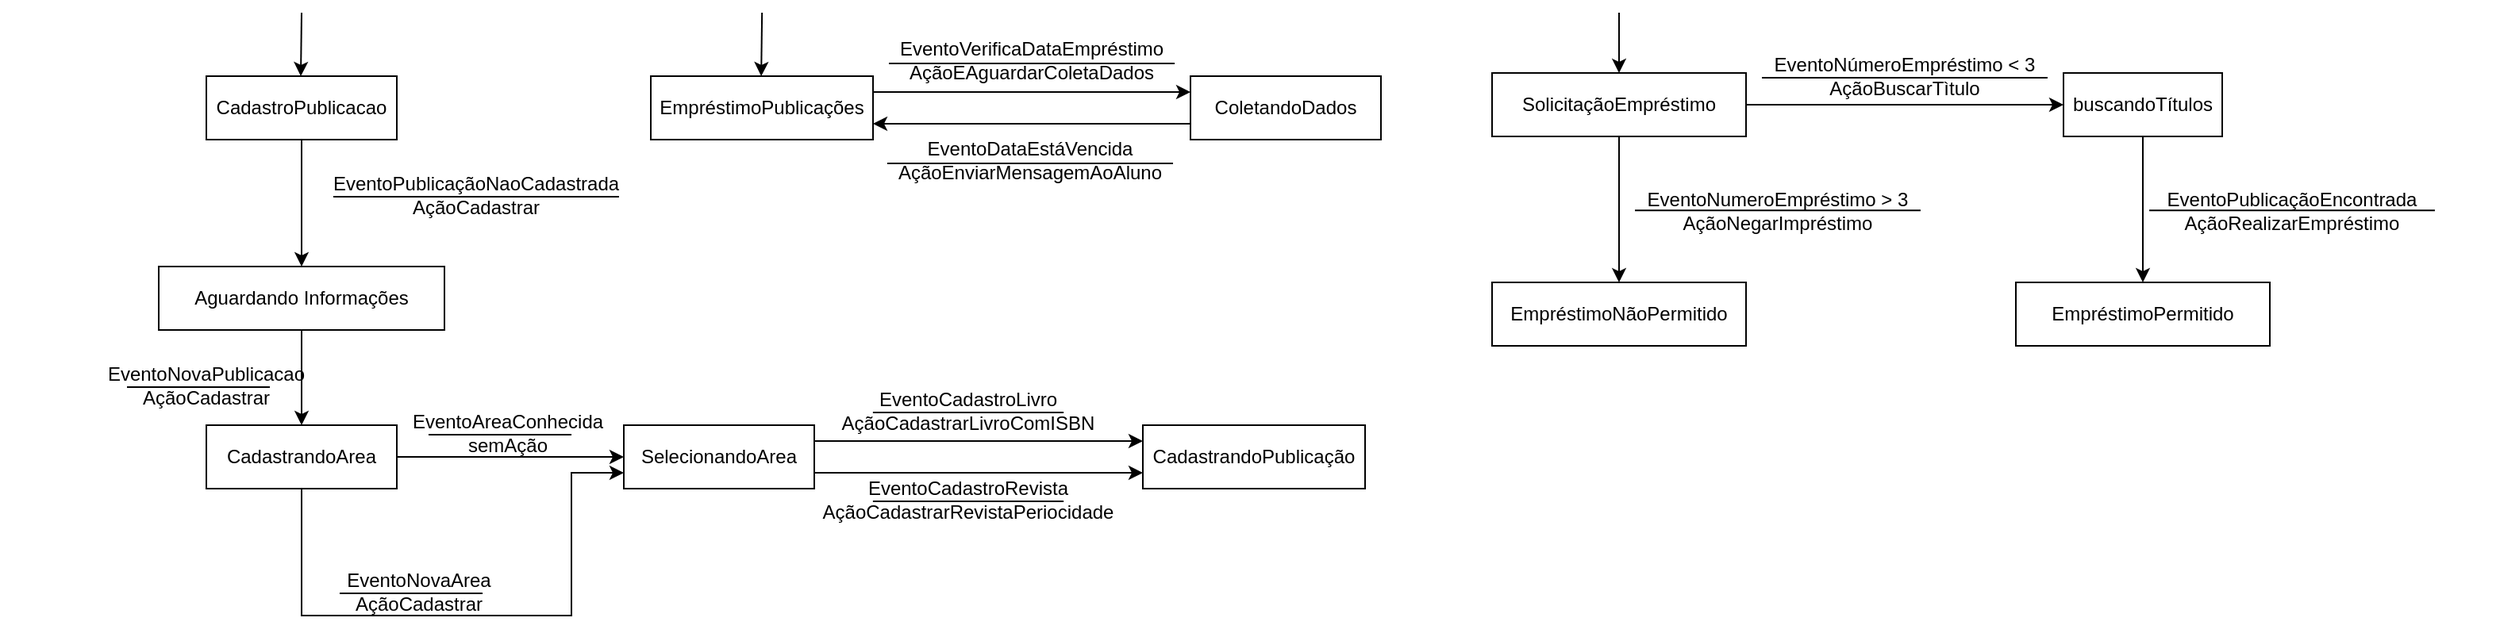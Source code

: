 <mxfile version="15.9.1" type="github">
  <diagram id="B_Kyze1z_75yRYQksSdH" name="Page-1">
    <mxGraphModel dx="680" dy="385" grid="1" gridSize="10" guides="1" tooltips="1" connect="1" arrows="1" fold="1" page="1" pageScale="1" pageWidth="827" pageHeight="1169" math="0" shadow="0">
      <root>
        <mxCell id="0" />
        <mxCell id="1" parent="0" />
        <mxCell id="ECenVt-TSsv9WHNrmQlT-5" style="edgeStyle=orthogonalEdgeStyle;rounded=0;orthogonalLoop=1;jettySize=auto;html=1;entryX=0.5;entryY=0;entryDx=0;entryDy=0;" parent="1" source="ECenVt-TSsv9WHNrmQlT-2" target="ECenVt-TSsv9WHNrmQlT-4" edge="1">
          <mxGeometry relative="1" as="geometry" />
        </mxCell>
        <mxCell id="ECenVt-TSsv9WHNrmQlT-2" value="CadastroPublicacao" style="rounded=0;whiteSpace=wrap;html=1;" parent="1" vertex="1">
          <mxGeometry x="280" y="80" width="120" height="40" as="geometry" />
        </mxCell>
        <mxCell id="ECenVt-TSsv9WHNrmQlT-3" value="" style="endArrow=classic;html=1;rounded=0;" parent="1" edge="1">
          <mxGeometry width="50" height="50" relative="1" as="geometry">
            <mxPoint x="340" y="40" as="sourcePoint" />
            <mxPoint x="339.5" y="80" as="targetPoint" />
          </mxGeometry>
        </mxCell>
        <mxCell id="xjnHRLogiP08fS3p93gv-6" style="edgeStyle=orthogonalEdgeStyle;rounded=0;orthogonalLoop=1;jettySize=auto;html=1;exitX=0.5;exitY=1;exitDx=0;exitDy=0;shadow=0;strokeColor=#000000;strokeWidth=1;entryX=0.5;entryY=0;entryDx=0;entryDy=0;" edge="1" parent="1" source="ECenVt-TSsv9WHNrmQlT-4" target="xjnHRLogiP08fS3p93gv-20">
          <mxGeometry relative="1" as="geometry">
            <mxPoint x="200" y="350" as="targetPoint" />
          </mxGeometry>
        </mxCell>
        <mxCell id="ECenVt-TSsv9WHNrmQlT-4" value="Aguardando Informações" style="rounded=0;whiteSpace=wrap;html=1;" parent="1" vertex="1">
          <mxGeometry x="250" y="200" width="180" height="40" as="geometry" />
        </mxCell>
        <mxCell id="ECenVt-TSsv9WHNrmQlT-6" value="EventoPublicaçãoNaoCadastrada&lt;br&gt;AçãoCadastrar" style="text;html=1;strokeColor=none;fillColor=none;align=center;verticalAlign=middle;whiteSpace=wrap;rounded=0;" parent="1" vertex="1">
          <mxGeometry x="320" y="130" width="260" height="50" as="geometry" />
        </mxCell>
        <mxCell id="xjnHRLogiP08fS3p93gv-2" value="" style="endArrow=none;html=1;rounded=0;entryX=0.846;entryY=1;entryDx=0;entryDy=0;entryPerimeter=0;" edge="1" parent="1">
          <mxGeometry width="50" height="50" relative="1" as="geometry">
            <mxPoint x="360" y="156" as="sourcePoint" />
            <mxPoint x="539.96" y="156" as="targetPoint" />
          </mxGeometry>
        </mxCell>
        <mxCell id="xjnHRLogiP08fS3p93gv-9" value="EventoCadastroLivro&lt;br&gt;AçãoCadastrarLivroComISBN" style="text;html=1;strokeColor=none;fillColor=none;align=center;verticalAlign=middle;whiteSpace=wrap;rounded=0;" vertex="1" parent="1">
          <mxGeometry x="630" y="266" width="260" height="50" as="geometry" />
        </mxCell>
        <mxCell id="xjnHRLogiP08fS3p93gv-10" value="" style="endArrow=none;html=1;rounded=0;entryX=0.731;entryY=0.52;entryDx=0;entryDy=0;entryPerimeter=0;exitX=0.269;exitY=0.52;exitDx=0;exitDy=0;exitPerimeter=0;" edge="1" parent="1" source="xjnHRLogiP08fS3p93gv-9" target="xjnHRLogiP08fS3p93gv-9">
          <mxGeometry width="50" height="50" relative="1" as="geometry">
            <mxPoint x="710" y="292" as="sourcePoint" />
            <mxPoint x="800" y="292" as="targetPoint" />
          </mxGeometry>
        </mxCell>
        <mxCell id="xjnHRLogiP08fS3p93gv-17" value="EventoNovaPublicacao&lt;br&gt;AçãoCadastrar" style="text;html=1;strokeColor=none;fillColor=none;align=center;verticalAlign=middle;whiteSpace=wrap;rounded=0;" vertex="1" parent="1">
          <mxGeometry x="150" y="250" width="260" height="50" as="geometry" />
        </mxCell>
        <mxCell id="xjnHRLogiP08fS3p93gv-18" value="" style="endArrow=none;html=1;rounded=0;" edge="1" parent="1">
          <mxGeometry width="50" height="50" relative="1" as="geometry">
            <mxPoint x="230" y="276" as="sourcePoint" />
            <mxPoint x="320" y="276" as="targetPoint" />
          </mxGeometry>
        </mxCell>
        <mxCell id="xjnHRLogiP08fS3p93gv-23" style="edgeStyle=orthogonalEdgeStyle;rounded=0;orthogonalLoop=1;jettySize=auto;html=1;exitX=1;exitY=0.5;exitDx=0;exitDy=0;shadow=0;strokeColor=#000000;strokeWidth=1;entryX=0;entryY=0.5;entryDx=0;entryDy=0;" edge="1" parent="1" source="xjnHRLogiP08fS3p93gv-20" target="xjnHRLogiP08fS3p93gv-25">
          <mxGeometry relative="1" as="geometry">
            <mxPoint x="520" y="320" as="targetPoint" />
          </mxGeometry>
        </mxCell>
        <mxCell id="xjnHRLogiP08fS3p93gv-24" style="edgeStyle=orthogonalEdgeStyle;rounded=0;orthogonalLoop=1;jettySize=auto;html=1;exitX=0.5;exitY=1;exitDx=0;exitDy=0;shadow=0;strokeColor=#000000;strokeWidth=1;entryX=0;entryY=0.75;entryDx=0;entryDy=0;" edge="1" parent="1" source="xjnHRLogiP08fS3p93gv-20" target="xjnHRLogiP08fS3p93gv-25">
          <mxGeometry relative="1" as="geometry">
            <mxPoint x="530" y="390" as="targetPoint" />
            <Array as="points">
              <mxPoint x="340" y="420" />
              <mxPoint x="510" y="420" />
              <mxPoint x="510" y="330" />
            </Array>
          </mxGeometry>
        </mxCell>
        <mxCell id="xjnHRLogiP08fS3p93gv-20" value="CadastrandoArea" style="rounded=0;whiteSpace=wrap;html=1;" vertex="1" parent="1">
          <mxGeometry x="280" y="300" width="120" height="40" as="geometry" />
        </mxCell>
        <mxCell id="xjnHRLogiP08fS3p93gv-22" value="CadastrandoPublicação" style="rounded=0;whiteSpace=wrap;html=1;" vertex="1" parent="1">
          <mxGeometry x="870" y="300" width="140" height="40" as="geometry" />
        </mxCell>
        <mxCell id="xjnHRLogiP08fS3p93gv-38" style="edgeStyle=orthogonalEdgeStyle;rounded=0;orthogonalLoop=1;jettySize=auto;html=1;exitX=1;exitY=0.25;exitDx=0;exitDy=0;entryX=0;entryY=0.25;entryDx=0;entryDy=0;shadow=0;strokeColor=#000000;strokeWidth=1;" edge="1" parent="1" source="xjnHRLogiP08fS3p93gv-25" target="xjnHRLogiP08fS3p93gv-22">
          <mxGeometry relative="1" as="geometry" />
        </mxCell>
        <mxCell id="xjnHRLogiP08fS3p93gv-39" style="edgeStyle=orthogonalEdgeStyle;rounded=0;orthogonalLoop=1;jettySize=auto;html=1;exitX=1;exitY=0.75;exitDx=0;exitDy=0;entryX=0;entryY=0.75;entryDx=0;entryDy=0;shadow=0;strokeColor=#000000;strokeWidth=1;" edge="1" parent="1" source="xjnHRLogiP08fS3p93gv-25" target="xjnHRLogiP08fS3p93gv-22">
          <mxGeometry relative="1" as="geometry" />
        </mxCell>
        <mxCell id="xjnHRLogiP08fS3p93gv-25" value="SelecionandoArea" style="rounded=0;whiteSpace=wrap;html=1;" vertex="1" parent="1">
          <mxGeometry x="543" y="300" width="120" height="40" as="geometry" />
        </mxCell>
        <mxCell id="xjnHRLogiP08fS3p93gv-26" value="EventoNovaArea&lt;br&gt;AçãoCadastrar" style="text;html=1;strokeColor=none;fillColor=none;align=center;verticalAlign=middle;whiteSpace=wrap;rounded=0;" vertex="1" parent="1">
          <mxGeometry x="284" y="380" width="260" height="50" as="geometry" />
        </mxCell>
        <mxCell id="xjnHRLogiP08fS3p93gv-27" value="" style="endArrow=none;html=1;rounded=0;" edge="1" parent="1">
          <mxGeometry width="50" height="50" relative="1" as="geometry">
            <mxPoint x="364" y="406" as="sourcePoint" />
            <mxPoint x="454" y="406" as="targetPoint" />
          </mxGeometry>
        </mxCell>
        <mxCell id="xjnHRLogiP08fS3p93gv-28" value="EventoAreaConhecida&lt;br&gt;semAção" style="text;html=1;strokeColor=none;fillColor=none;align=center;verticalAlign=middle;whiteSpace=wrap;rounded=0;" vertex="1" parent="1">
          <mxGeometry x="340" y="280" width="260" height="50" as="geometry" />
        </mxCell>
        <mxCell id="xjnHRLogiP08fS3p93gv-29" value="" style="endArrow=none;html=1;rounded=0;" edge="1" parent="1">
          <mxGeometry width="50" height="50" relative="1" as="geometry">
            <mxPoint x="420" y="306" as="sourcePoint" />
            <mxPoint x="510" y="306" as="targetPoint" />
          </mxGeometry>
        </mxCell>
        <mxCell id="xjnHRLogiP08fS3p93gv-32" value="EventoCadastroRevista&lt;br&gt;AçãoCadastrarRevistaPeriocidade" style="text;html=1;strokeColor=none;fillColor=none;align=center;verticalAlign=middle;whiteSpace=wrap;rounded=0;" vertex="1" parent="1">
          <mxGeometry x="630" y="322" width="260" height="50" as="geometry" />
        </mxCell>
        <mxCell id="xjnHRLogiP08fS3p93gv-33" value="" style="endArrow=none;html=1;rounded=0;entryX=0.731;entryY=0.52;entryDx=0;entryDy=0;entryPerimeter=0;exitX=0.269;exitY=0.52;exitDx=0;exitDy=0;exitPerimeter=0;" edge="1" source="xjnHRLogiP08fS3p93gv-32" target="xjnHRLogiP08fS3p93gv-32" parent="1">
          <mxGeometry width="50" height="50" relative="1" as="geometry">
            <mxPoint x="710" y="386" as="sourcePoint" />
            <mxPoint x="800" y="386" as="targetPoint" />
          </mxGeometry>
        </mxCell>
        <mxCell id="xjnHRLogiP08fS3p93gv-50" style="edgeStyle=orthogonalEdgeStyle;rounded=0;orthogonalLoop=1;jettySize=auto;html=1;exitX=1;exitY=0.25;exitDx=0;exitDy=0;entryX=0;entryY=0.25;entryDx=0;entryDy=0;shadow=0;strokeColor=#000000;strokeWidth=1;" edge="1" parent="1" source="xjnHRLogiP08fS3p93gv-43" target="xjnHRLogiP08fS3p93gv-44">
          <mxGeometry relative="1" as="geometry" />
        </mxCell>
        <mxCell id="xjnHRLogiP08fS3p93gv-43" value="EmpréstimoPublicações" style="rounded=0;whiteSpace=wrap;html=1;" vertex="1" parent="1">
          <mxGeometry x="560" y="80" width="140" height="40" as="geometry" />
        </mxCell>
        <mxCell id="xjnHRLogiP08fS3p93gv-51" style="edgeStyle=orthogonalEdgeStyle;rounded=0;orthogonalLoop=1;jettySize=auto;html=1;exitX=0;exitY=0.75;exitDx=0;exitDy=0;entryX=1;entryY=0.75;entryDx=0;entryDy=0;shadow=0;strokeColor=#000000;strokeWidth=1;" edge="1" parent="1" source="xjnHRLogiP08fS3p93gv-44" target="xjnHRLogiP08fS3p93gv-43">
          <mxGeometry relative="1" as="geometry" />
        </mxCell>
        <mxCell id="xjnHRLogiP08fS3p93gv-44" value="ColetandoDados" style="rounded=0;whiteSpace=wrap;html=1;" vertex="1" parent="1">
          <mxGeometry x="900" y="80" width="120" height="40" as="geometry" />
        </mxCell>
        <mxCell id="xjnHRLogiP08fS3p93gv-45" value="EventoVerificaDataEmpréstimo&lt;br&gt;AçãoEAguardarColetaDados" style="text;html=1;strokeColor=none;fillColor=none;align=center;verticalAlign=middle;whiteSpace=wrap;rounded=0;" vertex="1" parent="1">
          <mxGeometry x="690" y="55" width="220" height="30" as="geometry" />
        </mxCell>
        <mxCell id="xjnHRLogiP08fS3p93gv-46" value="" style="endArrow=none;html=1;rounded=0;shadow=0;strokeColor=#000000;strokeWidth=1;" edge="1" parent="1">
          <mxGeometry width="50" height="50" relative="1" as="geometry">
            <mxPoint x="890" y="72" as="sourcePoint" />
            <mxPoint x="710" y="72" as="targetPoint" />
          </mxGeometry>
        </mxCell>
        <mxCell id="xjnHRLogiP08fS3p93gv-52" value="EventoDataEstáVencida&lt;br&gt;AçãoEnviarMensagemAoAluno" style="text;html=1;strokeColor=none;fillColor=none;align=center;verticalAlign=middle;whiteSpace=wrap;rounded=0;" vertex="1" parent="1">
          <mxGeometry x="689" y="118" width="220" height="30" as="geometry" />
        </mxCell>
        <mxCell id="xjnHRLogiP08fS3p93gv-53" value="" style="endArrow=none;html=1;rounded=0;shadow=0;strokeColor=#000000;strokeWidth=1;" edge="1" parent="1">
          <mxGeometry width="50" height="50" relative="1" as="geometry">
            <mxPoint x="889" y="135" as="sourcePoint" />
            <mxPoint x="709" y="135" as="targetPoint" />
          </mxGeometry>
        </mxCell>
        <mxCell id="xjnHRLogiP08fS3p93gv-55" value="" style="endArrow=classic;html=1;rounded=0;" edge="1" parent="1">
          <mxGeometry width="50" height="50" relative="1" as="geometry">
            <mxPoint x="630.08" y="40" as="sourcePoint" />
            <mxPoint x="629.58" y="80" as="targetPoint" />
          </mxGeometry>
        </mxCell>
        <mxCell id="xjnHRLogiP08fS3p93gv-61" style="edgeStyle=orthogonalEdgeStyle;rounded=0;orthogonalLoop=1;jettySize=auto;html=1;exitX=1;exitY=0.5;exitDx=0;exitDy=0;shadow=0;strokeColor=#000000;strokeWidth=1;entryX=0;entryY=0.5;entryDx=0;entryDy=0;" edge="1" parent="1" source="xjnHRLogiP08fS3p93gv-56" target="xjnHRLogiP08fS3p93gv-62">
          <mxGeometry relative="1" as="geometry">
            <mxPoint x="1490" y="98" as="targetPoint" />
          </mxGeometry>
        </mxCell>
        <mxCell id="xjnHRLogiP08fS3p93gv-64" value="" style="edgeStyle=orthogonalEdgeStyle;rounded=0;orthogonalLoop=1;jettySize=auto;html=1;shadow=0;strokeColor=#000000;strokeWidth=1;" edge="1" parent="1" source="xjnHRLogiP08fS3p93gv-56" target="xjnHRLogiP08fS3p93gv-63">
          <mxGeometry relative="1" as="geometry" />
        </mxCell>
        <mxCell id="xjnHRLogiP08fS3p93gv-56" value="SolicitaçãoEmpréstimo" style="rounded=0;whiteSpace=wrap;html=1;" vertex="1" parent="1">
          <mxGeometry x="1090" y="78" width="160" height="40" as="geometry" />
        </mxCell>
        <mxCell id="xjnHRLogiP08fS3p93gv-57" value="EventoNúmeroEmpréstimo &amp;lt; 3&lt;br&gt;AçãoBuscarTìtulo" style="text;html=1;strokeColor=none;fillColor=none;align=center;verticalAlign=middle;whiteSpace=wrap;rounded=0;" vertex="1" parent="1">
          <mxGeometry x="1220" y="55" width="260" height="50" as="geometry" />
        </mxCell>
        <mxCell id="xjnHRLogiP08fS3p93gv-58" value="" style="endArrow=none;html=1;rounded=0;entryX=0.846;entryY=1;entryDx=0;entryDy=0;entryPerimeter=0;" edge="1" parent="1">
          <mxGeometry width="50" height="50" relative="1" as="geometry">
            <mxPoint x="1260" y="81" as="sourcePoint" />
            <mxPoint x="1439.96" y="81" as="targetPoint" />
          </mxGeometry>
        </mxCell>
        <mxCell id="xjnHRLogiP08fS3p93gv-70" style="edgeStyle=orthogonalEdgeStyle;rounded=0;orthogonalLoop=1;jettySize=auto;html=1;exitX=0.5;exitY=1;exitDx=0;exitDy=0;shadow=0;strokeColor=#000000;strokeWidth=1;entryX=0.5;entryY=0;entryDx=0;entryDy=0;" edge="1" parent="1" source="xjnHRLogiP08fS3p93gv-62" target="xjnHRLogiP08fS3p93gv-71">
          <mxGeometry relative="1" as="geometry">
            <mxPoint x="1500" y="230" as="targetPoint" />
          </mxGeometry>
        </mxCell>
        <mxCell id="xjnHRLogiP08fS3p93gv-62" value="buscandoTítulos" style="rounded=0;whiteSpace=wrap;html=1;" vertex="1" parent="1">
          <mxGeometry x="1450" y="78" width="100" height="40" as="geometry" />
        </mxCell>
        <mxCell id="xjnHRLogiP08fS3p93gv-63" value="EmpréstimoNãoPermitido" style="rounded=0;whiteSpace=wrap;html=1;" vertex="1" parent="1">
          <mxGeometry x="1090" y="210" width="160" height="40" as="geometry" />
        </mxCell>
        <mxCell id="xjnHRLogiP08fS3p93gv-65" value="" style="endArrow=none;html=1;rounded=0;entryX=0.846;entryY=1;entryDx=0;entryDy=0;entryPerimeter=0;" edge="1" parent="1">
          <mxGeometry width="50" height="50" relative="1" as="geometry">
            <mxPoint x="1180.02" y="164.58" as="sourcePoint" />
            <mxPoint x="1359.98" y="164.58" as="targetPoint" />
          </mxGeometry>
        </mxCell>
        <mxCell id="xjnHRLogiP08fS3p93gv-66" value="EventoNumeroEmpréstimo &amp;gt; 3&lt;br&gt;AçãoNegarImpréstimo" style="text;html=1;strokeColor=none;fillColor=none;align=center;verticalAlign=middle;whiteSpace=wrap;rounded=0;" vertex="1" parent="1">
          <mxGeometry x="1140" y="140" width="260" height="50" as="geometry" />
        </mxCell>
        <mxCell id="xjnHRLogiP08fS3p93gv-67" value="" style="endArrow=none;html=1;rounded=0;entryX=0.846;entryY=1;entryDx=0;entryDy=0;entryPerimeter=0;" edge="1" parent="1">
          <mxGeometry width="50" height="50" relative="1" as="geometry">
            <mxPoint x="1504.02" y="164.58" as="sourcePoint" />
            <mxPoint x="1683.98" y="164.58" as="targetPoint" />
          </mxGeometry>
        </mxCell>
        <mxCell id="xjnHRLogiP08fS3p93gv-68" value="EventoPublicaçãoEncontrada&lt;br&gt;AçãoRealizarEmpréstimo" style="text;html=1;strokeColor=none;fillColor=none;align=center;verticalAlign=middle;whiteSpace=wrap;rounded=0;" vertex="1" parent="1">
          <mxGeometry x="1464" y="140" width="260" height="50" as="geometry" />
        </mxCell>
        <mxCell id="xjnHRLogiP08fS3p93gv-71" value="EmpréstimoPermitido" style="rounded=0;whiteSpace=wrap;html=1;" vertex="1" parent="1">
          <mxGeometry x="1420" y="210" width="160" height="40" as="geometry" />
        </mxCell>
        <mxCell id="xjnHRLogiP08fS3p93gv-72" value="" style="endArrow=classic;html=1;rounded=0;shadow=0;strokeColor=#000000;strokeWidth=1;entryX=0.5;entryY=0;entryDx=0;entryDy=0;" edge="1" parent="1" target="xjnHRLogiP08fS3p93gv-56">
          <mxGeometry width="50" height="50" relative="1" as="geometry">
            <mxPoint x="1170" y="40" as="sourcePoint" />
            <mxPoint x="1300" y="190" as="targetPoint" />
          </mxGeometry>
        </mxCell>
      </root>
    </mxGraphModel>
  </diagram>
</mxfile>
